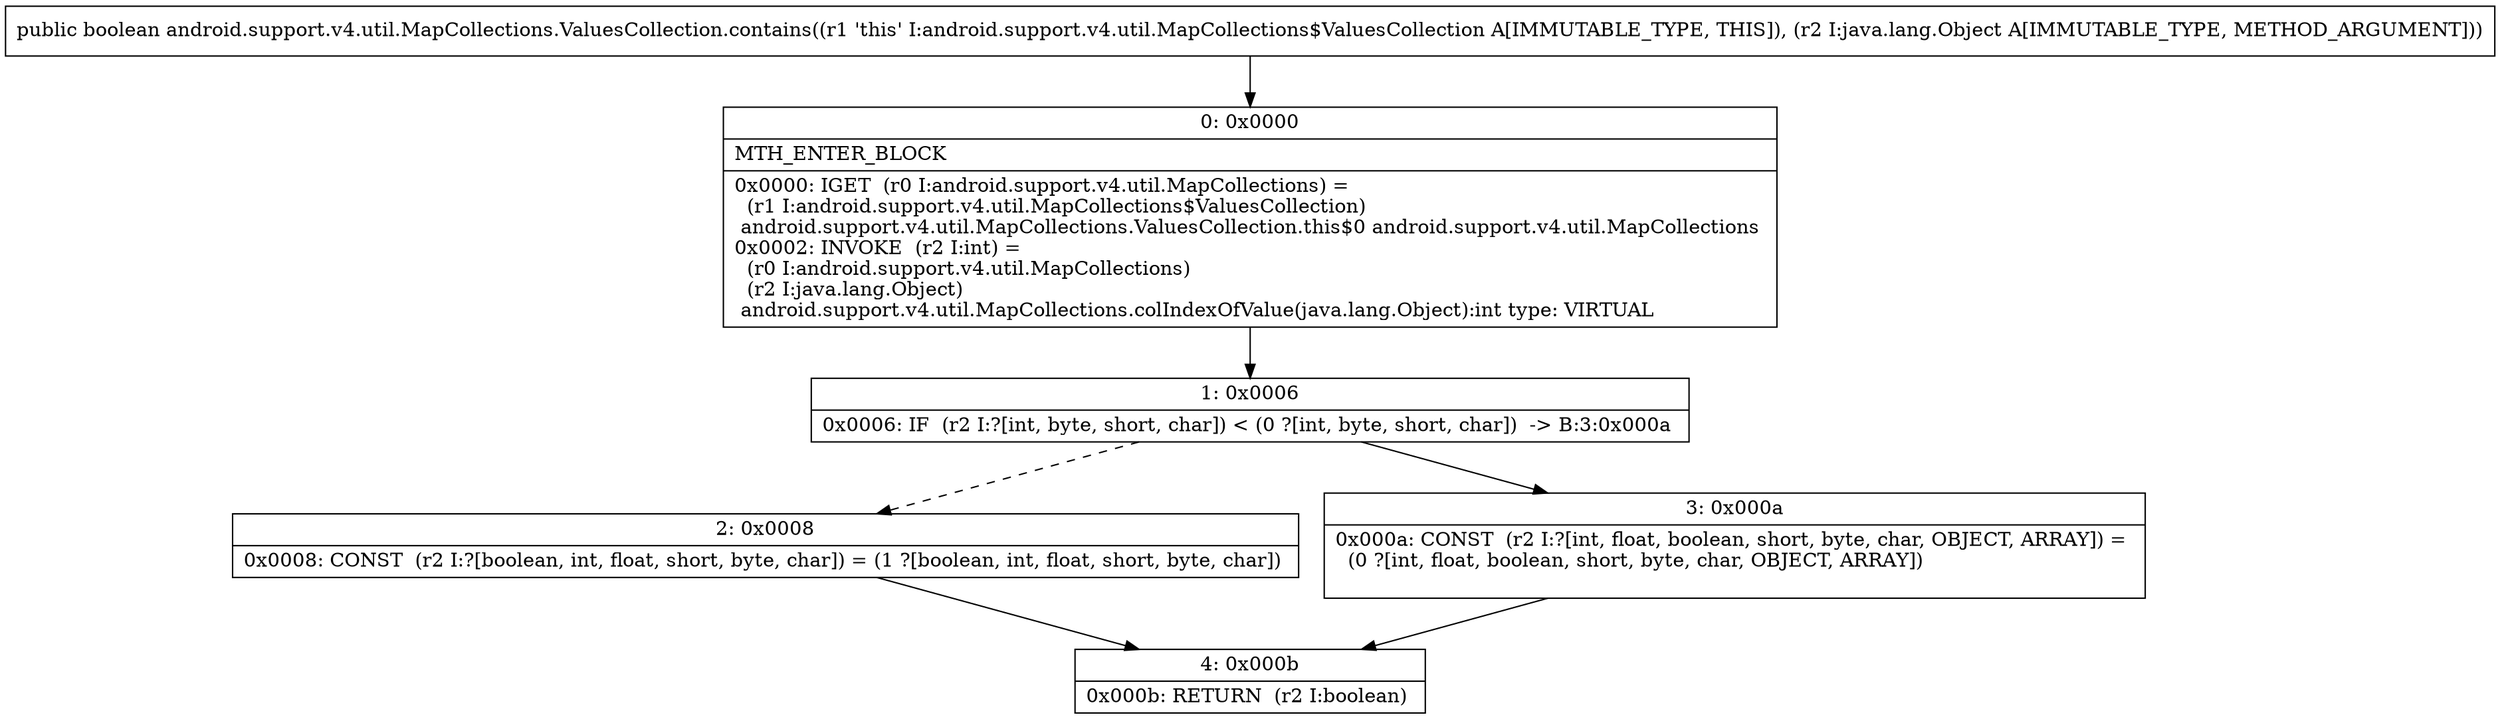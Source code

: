 digraph "CFG forandroid.support.v4.util.MapCollections.ValuesCollection.contains(Ljava\/lang\/Object;)Z" {
Node_0 [shape=record,label="{0\:\ 0x0000|MTH_ENTER_BLOCK\l|0x0000: IGET  (r0 I:android.support.v4.util.MapCollections) = \l  (r1 I:android.support.v4.util.MapCollections$ValuesCollection)\l android.support.v4.util.MapCollections.ValuesCollection.this$0 android.support.v4.util.MapCollections \l0x0002: INVOKE  (r2 I:int) = \l  (r0 I:android.support.v4.util.MapCollections)\l  (r2 I:java.lang.Object)\l android.support.v4.util.MapCollections.colIndexOfValue(java.lang.Object):int type: VIRTUAL \l}"];
Node_1 [shape=record,label="{1\:\ 0x0006|0x0006: IF  (r2 I:?[int, byte, short, char]) \< (0 ?[int, byte, short, char])  \-\> B:3:0x000a \l}"];
Node_2 [shape=record,label="{2\:\ 0x0008|0x0008: CONST  (r2 I:?[boolean, int, float, short, byte, char]) = (1 ?[boolean, int, float, short, byte, char]) \l}"];
Node_3 [shape=record,label="{3\:\ 0x000a|0x000a: CONST  (r2 I:?[int, float, boolean, short, byte, char, OBJECT, ARRAY]) = \l  (0 ?[int, float, boolean, short, byte, char, OBJECT, ARRAY])\l \l}"];
Node_4 [shape=record,label="{4\:\ 0x000b|0x000b: RETURN  (r2 I:boolean) \l}"];
MethodNode[shape=record,label="{public boolean android.support.v4.util.MapCollections.ValuesCollection.contains((r1 'this' I:android.support.v4.util.MapCollections$ValuesCollection A[IMMUTABLE_TYPE, THIS]), (r2 I:java.lang.Object A[IMMUTABLE_TYPE, METHOD_ARGUMENT])) }"];
MethodNode -> Node_0;
Node_0 -> Node_1;
Node_1 -> Node_2[style=dashed];
Node_1 -> Node_3;
Node_2 -> Node_4;
Node_3 -> Node_4;
}


